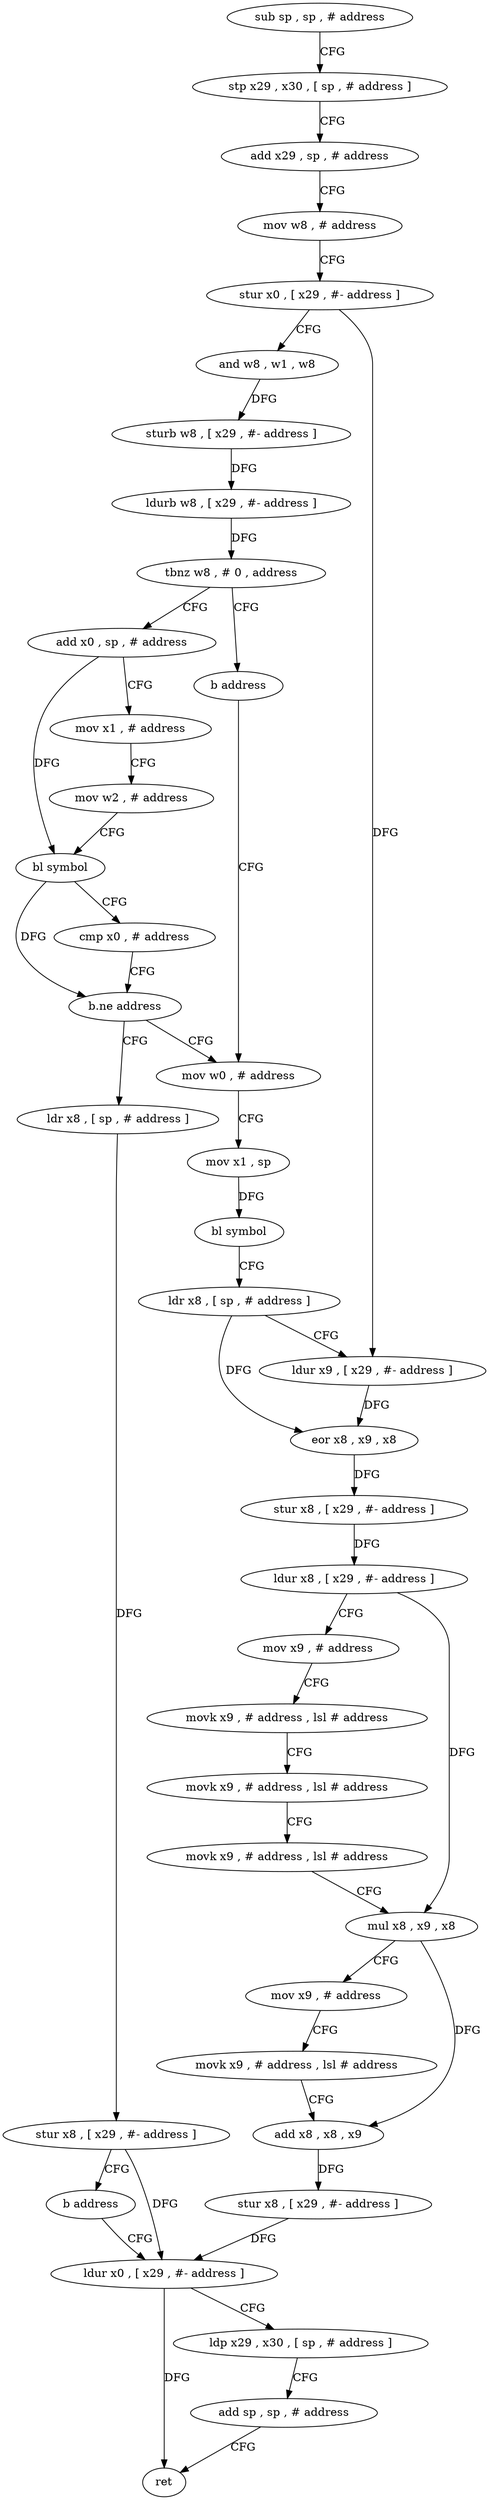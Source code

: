 digraph "func" {
"4288732" [label = "sub sp , sp , # address" ]
"4288736" [label = "stp x29 , x30 , [ sp , # address ]" ]
"4288740" [label = "add x29 , sp , # address" ]
"4288744" [label = "mov w8 , # address" ]
"4288748" [label = "stur x0 , [ x29 , #- address ]" ]
"4288752" [label = "and w8 , w1 , w8" ]
"4288756" [label = "sturb w8 , [ x29 , #- address ]" ]
"4288760" [label = "ldurb w8 , [ x29 , #- address ]" ]
"4288764" [label = "tbnz w8 , # 0 , address" ]
"4288772" [label = "add x0 , sp , # address" ]
"4288768" [label = "b address" ]
"4288776" [label = "mov x1 , # address" ]
"4288780" [label = "mov w2 , # address" ]
"4288784" [label = "bl symbol" ]
"4288788" [label = "cmp x0 , # address" ]
"4288792" [label = "b.ne address" ]
"4288808" [label = "mov w0 , # address" ]
"4288796" [label = "ldr x8 , [ sp , # address ]" ]
"4288812" [label = "mov x1 , sp" ]
"4288816" [label = "bl symbol" ]
"4288820" [label = "ldr x8 , [ sp , # address ]" ]
"4288824" [label = "ldur x9 , [ x29 , #- address ]" ]
"4288828" [label = "eor x8 , x9 , x8" ]
"4288832" [label = "stur x8 , [ x29 , #- address ]" ]
"4288836" [label = "ldur x8 , [ x29 , #- address ]" ]
"4288840" [label = "mov x9 , # address" ]
"4288844" [label = "movk x9 , # address , lsl # address" ]
"4288848" [label = "movk x9 , # address , lsl # address" ]
"4288852" [label = "movk x9 , # address , lsl # address" ]
"4288856" [label = "mul x8 , x9 , x8" ]
"4288860" [label = "mov x9 , # address" ]
"4288864" [label = "movk x9 , # address , lsl # address" ]
"4288868" [label = "add x8 , x8 , x9" ]
"4288872" [label = "stur x8 , [ x29 , #- address ]" ]
"4288876" [label = "ldur x0 , [ x29 , #- address ]" ]
"4288800" [label = "stur x8 , [ x29 , #- address ]" ]
"4288804" [label = "b address" ]
"4288880" [label = "ldp x29 , x30 , [ sp , # address ]" ]
"4288884" [label = "add sp , sp , # address" ]
"4288888" [label = "ret" ]
"4288732" -> "4288736" [ label = "CFG" ]
"4288736" -> "4288740" [ label = "CFG" ]
"4288740" -> "4288744" [ label = "CFG" ]
"4288744" -> "4288748" [ label = "CFG" ]
"4288748" -> "4288752" [ label = "CFG" ]
"4288748" -> "4288824" [ label = "DFG" ]
"4288752" -> "4288756" [ label = "DFG" ]
"4288756" -> "4288760" [ label = "DFG" ]
"4288760" -> "4288764" [ label = "DFG" ]
"4288764" -> "4288772" [ label = "CFG" ]
"4288764" -> "4288768" [ label = "CFG" ]
"4288772" -> "4288776" [ label = "CFG" ]
"4288772" -> "4288784" [ label = "DFG" ]
"4288768" -> "4288808" [ label = "CFG" ]
"4288776" -> "4288780" [ label = "CFG" ]
"4288780" -> "4288784" [ label = "CFG" ]
"4288784" -> "4288788" [ label = "CFG" ]
"4288784" -> "4288792" [ label = "DFG" ]
"4288788" -> "4288792" [ label = "CFG" ]
"4288792" -> "4288808" [ label = "CFG" ]
"4288792" -> "4288796" [ label = "CFG" ]
"4288808" -> "4288812" [ label = "CFG" ]
"4288796" -> "4288800" [ label = "DFG" ]
"4288812" -> "4288816" [ label = "DFG" ]
"4288816" -> "4288820" [ label = "CFG" ]
"4288820" -> "4288824" [ label = "CFG" ]
"4288820" -> "4288828" [ label = "DFG" ]
"4288824" -> "4288828" [ label = "DFG" ]
"4288828" -> "4288832" [ label = "DFG" ]
"4288832" -> "4288836" [ label = "DFG" ]
"4288836" -> "4288840" [ label = "CFG" ]
"4288836" -> "4288856" [ label = "DFG" ]
"4288840" -> "4288844" [ label = "CFG" ]
"4288844" -> "4288848" [ label = "CFG" ]
"4288848" -> "4288852" [ label = "CFG" ]
"4288852" -> "4288856" [ label = "CFG" ]
"4288856" -> "4288860" [ label = "CFG" ]
"4288856" -> "4288868" [ label = "DFG" ]
"4288860" -> "4288864" [ label = "CFG" ]
"4288864" -> "4288868" [ label = "CFG" ]
"4288868" -> "4288872" [ label = "DFG" ]
"4288872" -> "4288876" [ label = "DFG" ]
"4288876" -> "4288880" [ label = "CFG" ]
"4288876" -> "4288888" [ label = "DFG" ]
"4288800" -> "4288804" [ label = "CFG" ]
"4288800" -> "4288876" [ label = "DFG" ]
"4288804" -> "4288876" [ label = "CFG" ]
"4288880" -> "4288884" [ label = "CFG" ]
"4288884" -> "4288888" [ label = "CFG" ]
}

